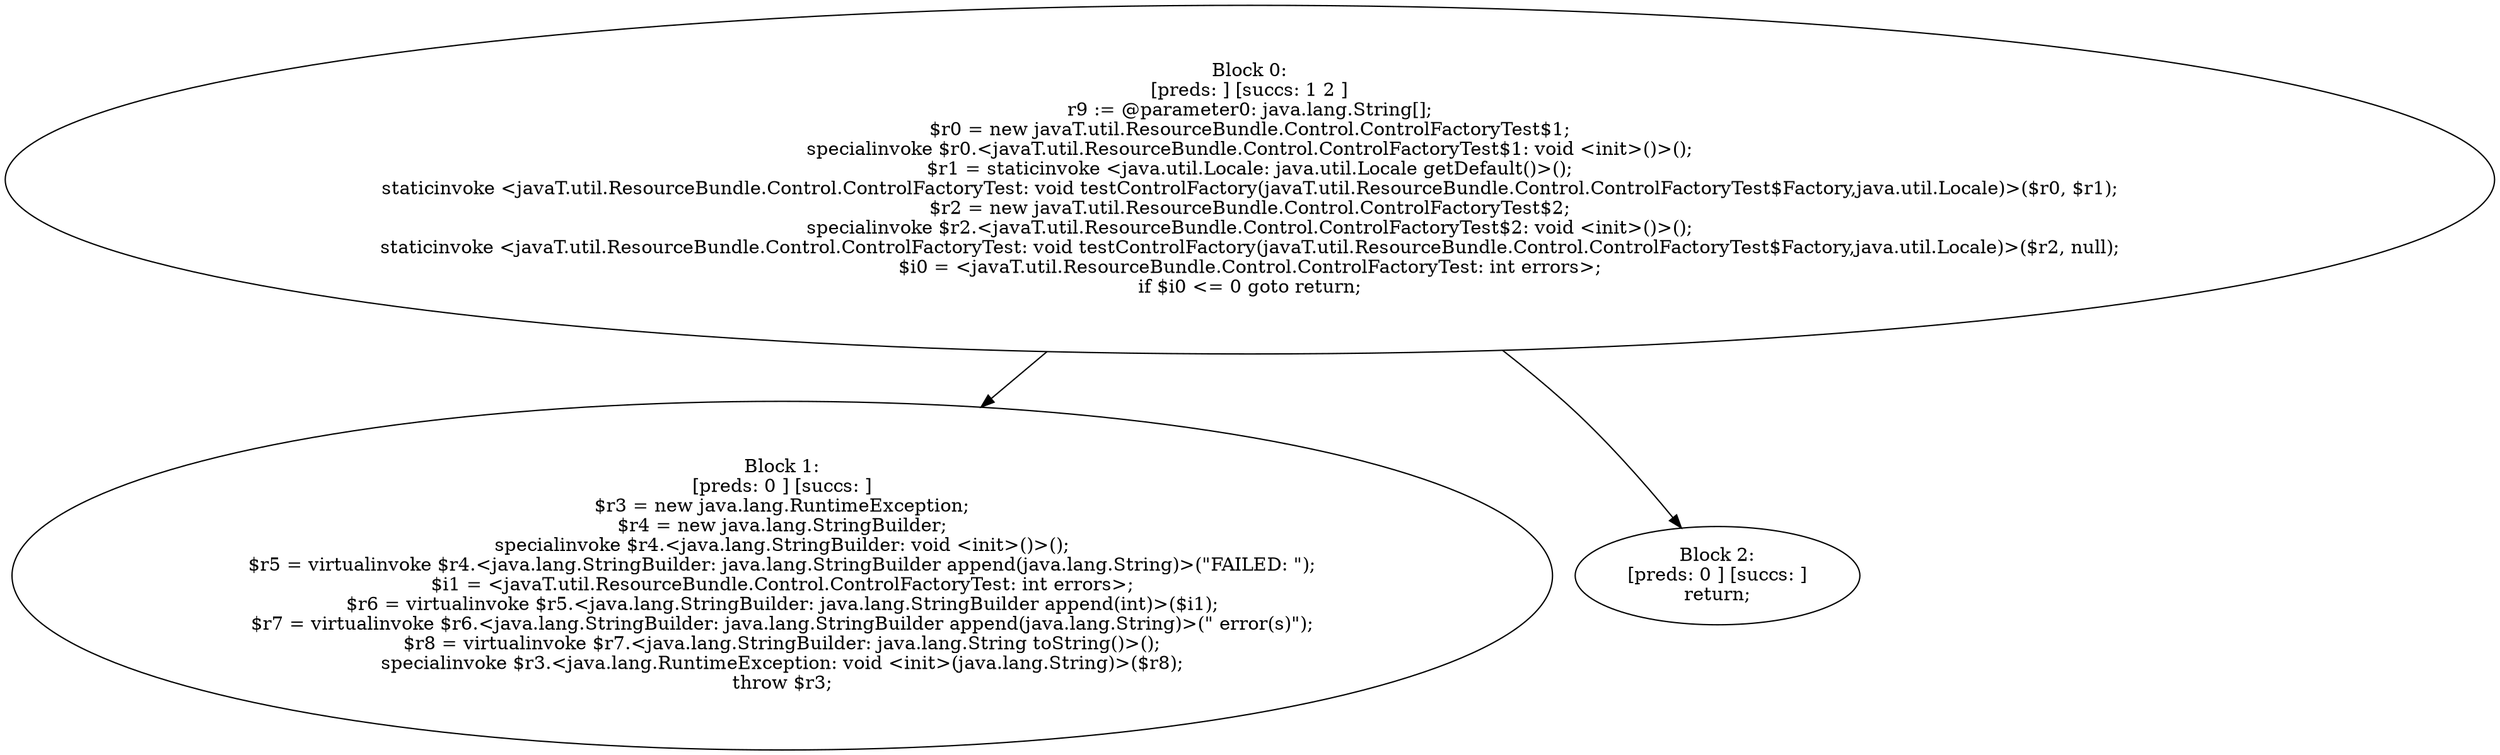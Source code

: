 digraph "unitGraph" {
    "Block 0:
[preds: ] [succs: 1 2 ]
r9 := @parameter0: java.lang.String[];
$r0 = new javaT.util.ResourceBundle.Control.ControlFactoryTest$1;
specialinvoke $r0.<javaT.util.ResourceBundle.Control.ControlFactoryTest$1: void <init>()>();
$r1 = staticinvoke <java.util.Locale: java.util.Locale getDefault()>();
staticinvoke <javaT.util.ResourceBundle.Control.ControlFactoryTest: void testControlFactory(javaT.util.ResourceBundle.Control.ControlFactoryTest$Factory,java.util.Locale)>($r0, $r1);
$r2 = new javaT.util.ResourceBundle.Control.ControlFactoryTest$2;
specialinvoke $r2.<javaT.util.ResourceBundle.Control.ControlFactoryTest$2: void <init>()>();
staticinvoke <javaT.util.ResourceBundle.Control.ControlFactoryTest: void testControlFactory(javaT.util.ResourceBundle.Control.ControlFactoryTest$Factory,java.util.Locale)>($r2, null);
$i0 = <javaT.util.ResourceBundle.Control.ControlFactoryTest: int errors>;
if $i0 <= 0 goto return;
"
    "Block 1:
[preds: 0 ] [succs: ]
$r3 = new java.lang.RuntimeException;
$r4 = new java.lang.StringBuilder;
specialinvoke $r4.<java.lang.StringBuilder: void <init>()>();
$r5 = virtualinvoke $r4.<java.lang.StringBuilder: java.lang.StringBuilder append(java.lang.String)>(\"FAILED: \");
$i1 = <javaT.util.ResourceBundle.Control.ControlFactoryTest: int errors>;
$r6 = virtualinvoke $r5.<java.lang.StringBuilder: java.lang.StringBuilder append(int)>($i1);
$r7 = virtualinvoke $r6.<java.lang.StringBuilder: java.lang.StringBuilder append(java.lang.String)>(\" error(s)\");
$r8 = virtualinvoke $r7.<java.lang.StringBuilder: java.lang.String toString()>();
specialinvoke $r3.<java.lang.RuntimeException: void <init>(java.lang.String)>($r8);
throw $r3;
"
    "Block 2:
[preds: 0 ] [succs: ]
return;
"
    "Block 0:
[preds: ] [succs: 1 2 ]
r9 := @parameter0: java.lang.String[];
$r0 = new javaT.util.ResourceBundle.Control.ControlFactoryTest$1;
specialinvoke $r0.<javaT.util.ResourceBundle.Control.ControlFactoryTest$1: void <init>()>();
$r1 = staticinvoke <java.util.Locale: java.util.Locale getDefault()>();
staticinvoke <javaT.util.ResourceBundle.Control.ControlFactoryTest: void testControlFactory(javaT.util.ResourceBundle.Control.ControlFactoryTest$Factory,java.util.Locale)>($r0, $r1);
$r2 = new javaT.util.ResourceBundle.Control.ControlFactoryTest$2;
specialinvoke $r2.<javaT.util.ResourceBundle.Control.ControlFactoryTest$2: void <init>()>();
staticinvoke <javaT.util.ResourceBundle.Control.ControlFactoryTest: void testControlFactory(javaT.util.ResourceBundle.Control.ControlFactoryTest$Factory,java.util.Locale)>($r2, null);
$i0 = <javaT.util.ResourceBundle.Control.ControlFactoryTest: int errors>;
if $i0 <= 0 goto return;
"->"Block 1:
[preds: 0 ] [succs: ]
$r3 = new java.lang.RuntimeException;
$r4 = new java.lang.StringBuilder;
specialinvoke $r4.<java.lang.StringBuilder: void <init>()>();
$r5 = virtualinvoke $r4.<java.lang.StringBuilder: java.lang.StringBuilder append(java.lang.String)>(\"FAILED: \");
$i1 = <javaT.util.ResourceBundle.Control.ControlFactoryTest: int errors>;
$r6 = virtualinvoke $r5.<java.lang.StringBuilder: java.lang.StringBuilder append(int)>($i1);
$r7 = virtualinvoke $r6.<java.lang.StringBuilder: java.lang.StringBuilder append(java.lang.String)>(\" error(s)\");
$r8 = virtualinvoke $r7.<java.lang.StringBuilder: java.lang.String toString()>();
specialinvoke $r3.<java.lang.RuntimeException: void <init>(java.lang.String)>($r8);
throw $r3;
";
    "Block 0:
[preds: ] [succs: 1 2 ]
r9 := @parameter0: java.lang.String[];
$r0 = new javaT.util.ResourceBundle.Control.ControlFactoryTest$1;
specialinvoke $r0.<javaT.util.ResourceBundle.Control.ControlFactoryTest$1: void <init>()>();
$r1 = staticinvoke <java.util.Locale: java.util.Locale getDefault()>();
staticinvoke <javaT.util.ResourceBundle.Control.ControlFactoryTest: void testControlFactory(javaT.util.ResourceBundle.Control.ControlFactoryTest$Factory,java.util.Locale)>($r0, $r1);
$r2 = new javaT.util.ResourceBundle.Control.ControlFactoryTest$2;
specialinvoke $r2.<javaT.util.ResourceBundle.Control.ControlFactoryTest$2: void <init>()>();
staticinvoke <javaT.util.ResourceBundle.Control.ControlFactoryTest: void testControlFactory(javaT.util.ResourceBundle.Control.ControlFactoryTest$Factory,java.util.Locale)>($r2, null);
$i0 = <javaT.util.ResourceBundle.Control.ControlFactoryTest: int errors>;
if $i0 <= 0 goto return;
"->"Block 2:
[preds: 0 ] [succs: ]
return;
";
}
